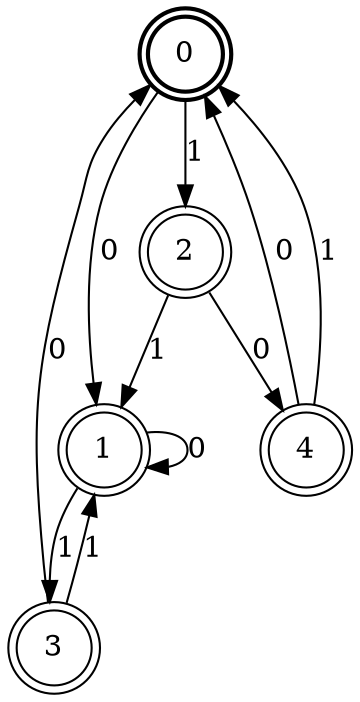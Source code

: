 digraph Automat {
    node [shape = circle];
    0 [style = "bold"];
    0 [peripheries=2]
    0 -> 1 [label = "0"];
    0 -> 2 [label = "1"];
    1 [peripheries=2]
    1 -> 1 [label = "0"];
    1 -> 3 [label = "1"];
    2 [peripheries=2]
    2 -> 4 [label = "0"];
    2 -> 1 [label = "1"];
    3 [peripheries=2]
    3 -> 0 [label = "0"];
    3 -> 1 [label = "1"];
    4 [peripheries=2]
    4 -> 0 [label = "0"];
    4 -> 0 [label = "1"];
}
